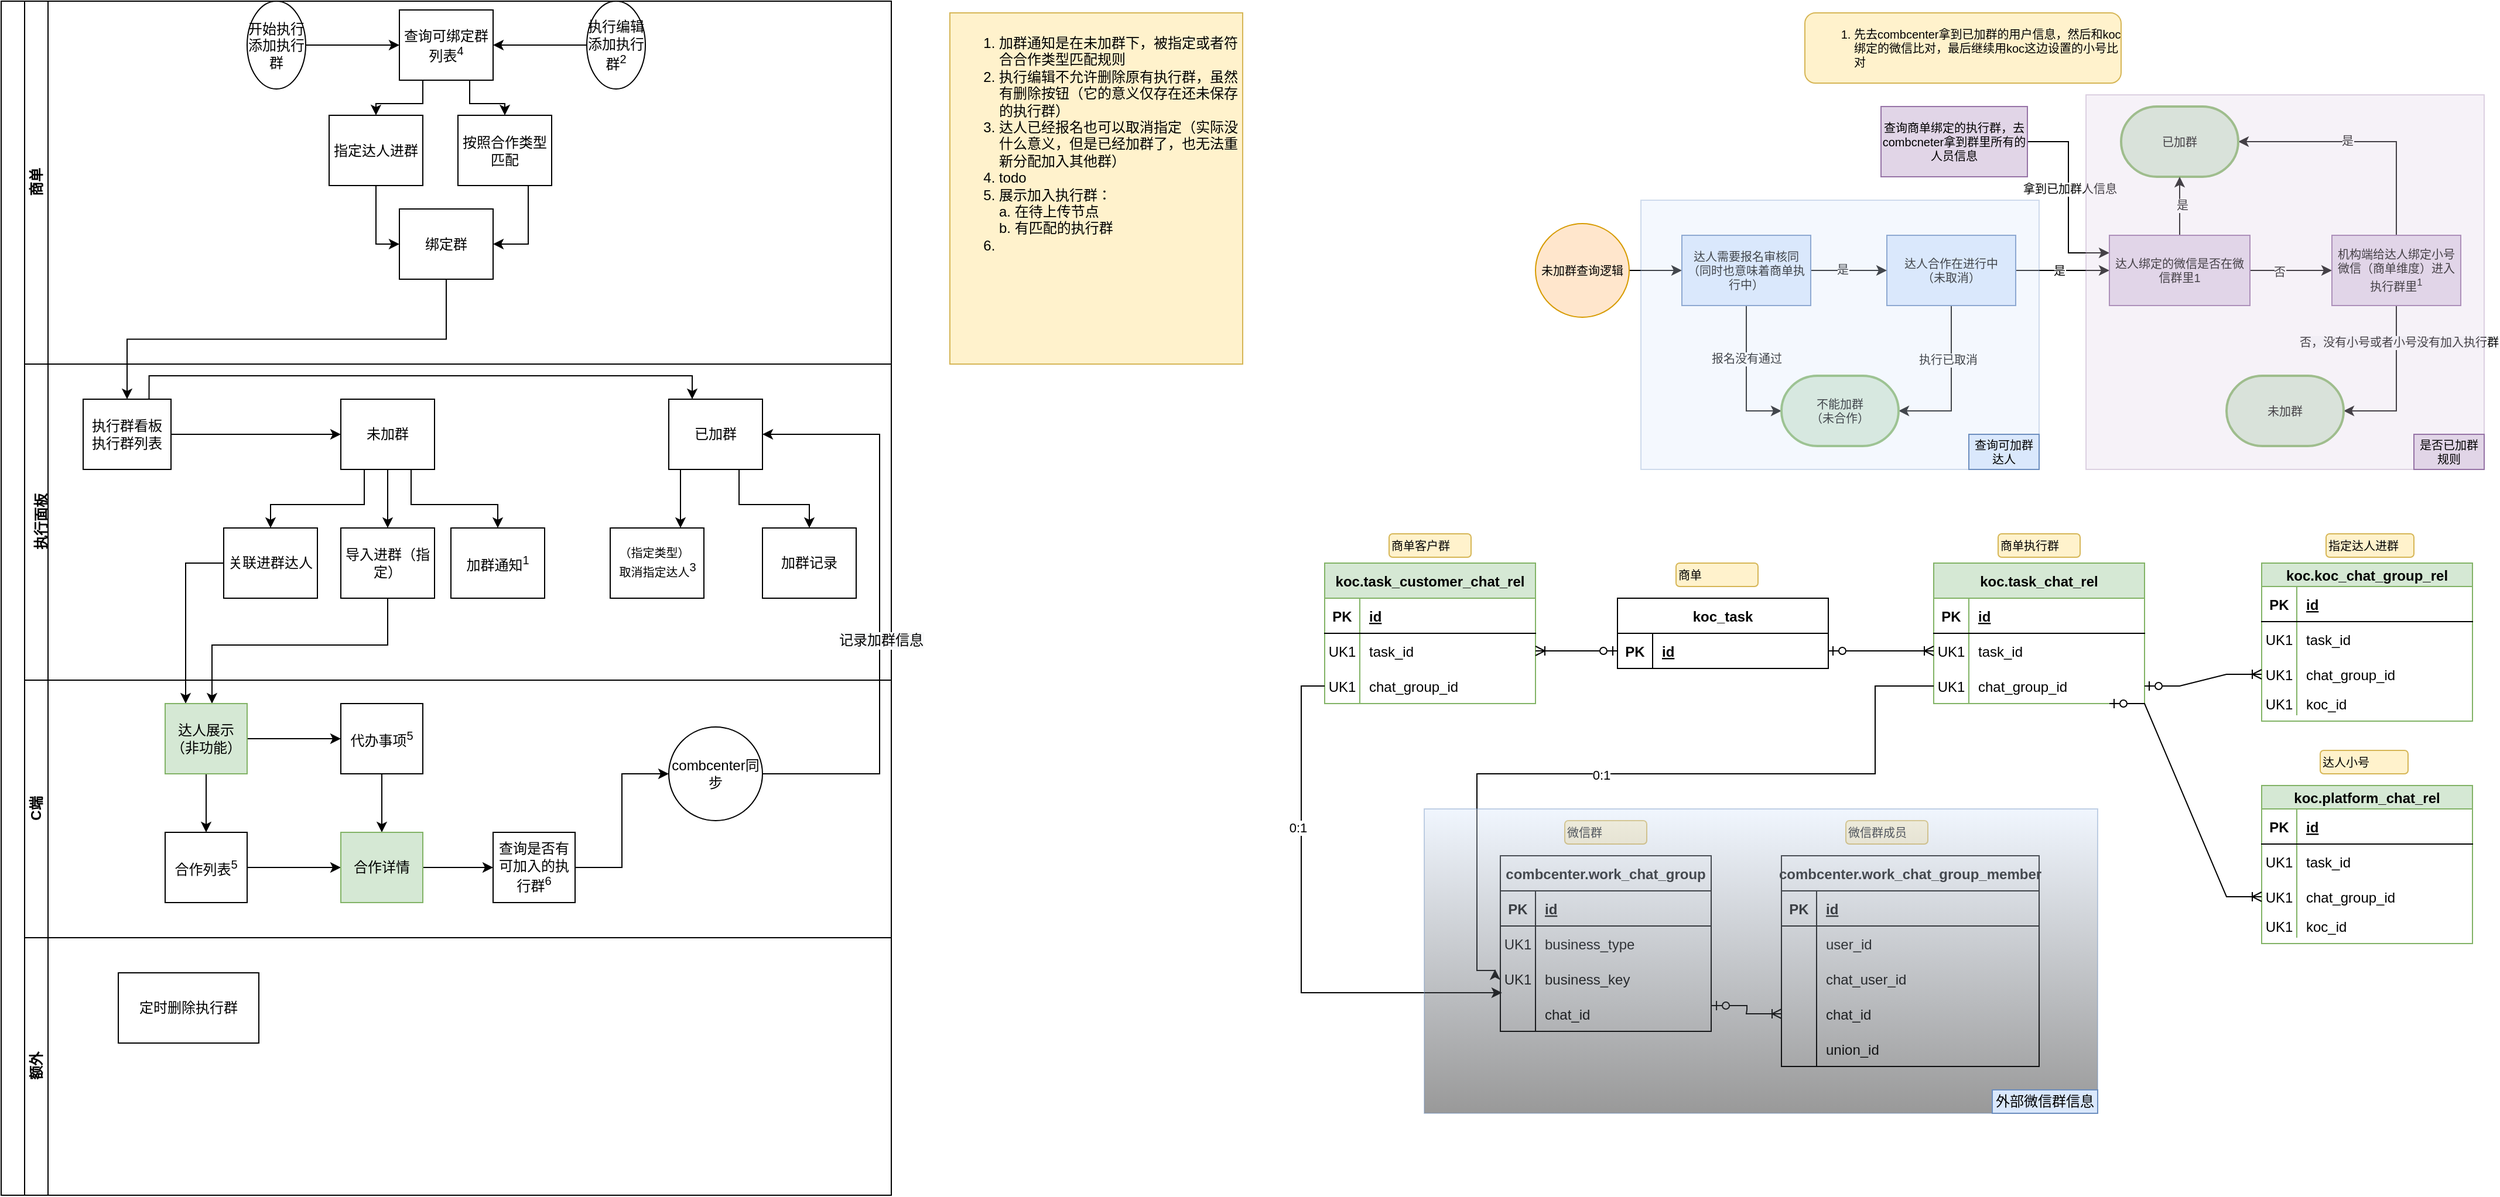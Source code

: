 <mxfile version="20.7.4" type="github">
  <diagram id="prtHgNgQTEPvFCAcTncT" name="Page-1">
    <mxGraphModel dx="906" dy="570" grid="1" gridSize="10" guides="1" tooltips="1" connect="1" arrows="1" fold="1" page="1" pageScale="1" pageWidth="827" pageHeight="1169" math="0" shadow="0">
      <root>
        <mxCell id="0" />
        <mxCell id="1" parent="0" />
        <mxCell id="dNxyNK7c78bLwvsdeMH5-19" value="" style="swimlane;html=1;childLayout=stackLayout;resizeParent=1;resizeParentMax=0;horizontal=0;startSize=20;horizontalStack=0;" parent="1" vertex="1">
          <mxGeometry x="130" y="130" width="760" height="1020" as="geometry" />
        </mxCell>
        <mxCell id="dNxyNK7c78bLwvsdeMH5-20" value="商单" style="swimlane;html=1;startSize=20;horizontal=0;" parent="dNxyNK7c78bLwvsdeMH5-19" vertex="1">
          <mxGeometry x="20" width="740" height="310" as="geometry" />
        </mxCell>
        <mxCell id="dNxyNK7c78bLwvsdeMH5-25" value="" style="edgeStyle=orthogonalEdgeStyle;rounded=0;orthogonalLoop=1;jettySize=auto;html=1;" parent="dNxyNK7c78bLwvsdeMH5-20" source="dNxyNK7c78bLwvsdeMH5-23" target="dNxyNK7c78bLwvsdeMH5-24" edge="1">
          <mxGeometry relative="1" as="geometry" />
        </mxCell>
        <mxCell id="dNxyNK7c78bLwvsdeMH5-23" value="开始执行添加执行群" style="ellipse;whiteSpace=wrap;html=1;" parent="dNxyNK7c78bLwvsdeMH5-20" vertex="1">
          <mxGeometry x="190" width="50" height="75" as="geometry" />
        </mxCell>
        <mxCell id="0b40yJRrr1ERWm2AsXEs-85" value="" style="edgeStyle=orthogonalEdgeStyle;rounded=0;orthogonalLoop=1;jettySize=auto;html=1;fontSize=10;exitX=0.75;exitY=1;exitDx=0;exitDy=0;" parent="dNxyNK7c78bLwvsdeMH5-20" source="dNxyNK7c78bLwvsdeMH5-24" target="0b40yJRrr1ERWm2AsXEs-84" edge="1">
          <mxGeometry relative="1" as="geometry" />
        </mxCell>
        <mxCell id="0b40yJRrr1ERWm2AsXEs-86" style="edgeStyle=orthogonalEdgeStyle;rounded=0;orthogonalLoop=1;jettySize=auto;html=1;exitX=0.25;exitY=1;exitDx=0;exitDy=0;fontSize=10;" parent="dNxyNK7c78bLwvsdeMH5-20" source="dNxyNK7c78bLwvsdeMH5-24" target="0b40yJRrr1ERWm2AsXEs-13" edge="1">
          <mxGeometry relative="1" as="geometry" />
        </mxCell>
        <mxCell id="dNxyNK7c78bLwvsdeMH5-24" value="查询可绑定群列表&lt;sup&gt;4&lt;/sup&gt;" style="rounded=0;whiteSpace=wrap;html=1;fontFamily=Helvetica;fontSize=12;fontColor=#000000;align=center;" parent="dNxyNK7c78bLwvsdeMH5-20" vertex="1">
          <mxGeometry x="320" y="7.5" width="80" height="60" as="geometry" />
        </mxCell>
        <mxCell id="0b40yJRrr1ERWm2AsXEs-88" style="edgeStyle=orthogonalEdgeStyle;rounded=0;orthogonalLoop=1;jettySize=auto;html=1;exitX=0.5;exitY=1;exitDx=0;exitDy=0;entryX=0;entryY=0.5;entryDx=0;entryDy=0;fontSize=10;" parent="dNxyNK7c78bLwvsdeMH5-20" source="0b40yJRrr1ERWm2AsXEs-13" target="0b40yJRrr1ERWm2AsXEs-87" edge="1">
          <mxGeometry relative="1" as="geometry" />
        </mxCell>
        <mxCell id="0b40yJRrr1ERWm2AsXEs-13" value="指定达人进群" style="rounded=0;whiteSpace=wrap;html=1;fontFamily=Helvetica;fontSize=12;fontColor=#000000;align=center;" parent="dNxyNK7c78bLwvsdeMH5-20" vertex="1">
          <mxGeometry x="260" y="97.5" width="80" height="60" as="geometry" />
        </mxCell>
        <mxCell id="0b40yJRrr1ERWm2AsXEs-77" style="edgeStyle=orthogonalEdgeStyle;rounded=0;orthogonalLoop=1;jettySize=auto;html=1;exitX=0;exitY=0.5;exitDx=0;exitDy=0;" parent="dNxyNK7c78bLwvsdeMH5-20" source="0b40yJRrr1ERWm2AsXEs-76" target="dNxyNK7c78bLwvsdeMH5-24" edge="1">
          <mxGeometry relative="1" as="geometry" />
        </mxCell>
        <mxCell id="0b40yJRrr1ERWm2AsXEs-76" value="执行编辑添加执行群&lt;sup&gt;2&lt;/sup&gt;" style="ellipse;whiteSpace=wrap;html=1;" parent="dNxyNK7c78bLwvsdeMH5-20" vertex="1">
          <mxGeometry x="480" width="50" height="75" as="geometry" />
        </mxCell>
        <mxCell id="0b40yJRrr1ERWm2AsXEs-91" style="edgeStyle=orthogonalEdgeStyle;rounded=0;orthogonalLoop=1;jettySize=auto;html=1;exitX=0.75;exitY=1;exitDx=0;exitDy=0;entryX=1;entryY=0.5;entryDx=0;entryDy=0;fontSize=10;" parent="dNxyNK7c78bLwvsdeMH5-20" source="0b40yJRrr1ERWm2AsXEs-84" target="0b40yJRrr1ERWm2AsXEs-87" edge="1">
          <mxGeometry relative="1" as="geometry" />
        </mxCell>
        <mxCell id="0b40yJRrr1ERWm2AsXEs-84" value="按照合作类型匹配" style="rounded=0;whiteSpace=wrap;html=1;fontFamily=Helvetica;fontSize=12;fontColor=#000000;align=center;" parent="dNxyNK7c78bLwvsdeMH5-20" vertex="1">
          <mxGeometry x="370" y="97.5" width="80" height="60" as="geometry" />
        </mxCell>
        <mxCell id="0b40yJRrr1ERWm2AsXEs-87" value="绑定群" style="rounded=0;whiteSpace=wrap;html=1;fontFamily=Helvetica;fontSize=12;fontColor=#000000;align=center;" parent="dNxyNK7c78bLwvsdeMH5-20" vertex="1">
          <mxGeometry x="320" y="177.5" width="80" height="60" as="geometry" />
        </mxCell>
        <mxCell id="dNxyNK7c78bLwvsdeMH5-21" value="执行面板" style="swimlane;html=1;startSize=20;horizontal=0;verticalAlign=top;" parent="dNxyNK7c78bLwvsdeMH5-19" vertex="1">
          <mxGeometry x="20" y="310" width="740" height="270" as="geometry" />
        </mxCell>
        <mxCell id="0b40yJRrr1ERWm2AsXEs-32" style="edgeStyle=orthogonalEdgeStyle;rounded=0;orthogonalLoop=1;jettySize=auto;html=1;exitX=0.75;exitY=0;exitDx=0;exitDy=0;entryX=0.25;entryY=0;entryDx=0;entryDy=0;" parent="dNxyNK7c78bLwvsdeMH5-21" source="dNxyNK7c78bLwvsdeMH5-26" target="0b40yJRrr1ERWm2AsXEs-16" edge="1">
          <mxGeometry relative="1" as="geometry" />
        </mxCell>
        <mxCell id="0b40yJRrr1ERWm2AsXEs-33" style="edgeStyle=orthogonalEdgeStyle;rounded=0;orthogonalLoop=1;jettySize=auto;html=1;exitX=1;exitY=0.5;exitDx=0;exitDy=0;" parent="dNxyNK7c78bLwvsdeMH5-21" source="dNxyNK7c78bLwvsdeMH5-26" target="0b40yJRrr1ERWm2AsXEs-18" edge="1">
          <mxGeometry relative="1" as="geometry" />
        </mxCell>
        <mxCell id="dNxyNK7c78bLwvsdeMH5-26" value="执行群看板&lt;br&gt;执行群列表" style="rounded=0;whiteSpace=wrap;html=1;fontFamily=Helvetica;fontSize=12;fontColor=#000000;align=center;" parent="dNxyNK7c78bLwvsdeMH5-21" vertex="1">
          <mxGeometry x="50" y="30" width="75" height="60" as="geometry" />
        </mxCell>
        <mxCell id="0b40yJRrr1ERWm2AsXEs-21" value="" style="edgeStyle=orthogonalEdgeStyle;rounded=0;orthogonalLoop=1;jettySize=auto;html=1;" parent="dNxyNK7c78bLwvsdeMH5-21" source="0b40yJRrr1ERWm2AsXEs-16" target="0b40yJRrr1ERWm2AsXEs-20" edge="1">
          <mxGeometry relative="1" as="geometry">
            <Array as="points">
              <mxPoint x="610" y="120" />
              <mxPoint x="670" y="120" />
            </Array>
          </mxGeometry>
        </mxCell>
        <mxCell id="0b40yJRrr1ERWm2AsXEs-23" style="edgeStyle=orthogonalEdgeStyle;rounded=0;orthogonalLoop=1;jettySize=auto;html=1;exitX=1;exitY=0.75;exitDx=0;exitDy=0;" parent="dNxyNK7c78bLwvsdeMH5-21" source="0b40yJRrr1ERWm2AsXEs-16" target="0b40yJRrr1ERWm2AsXEs-22" edge="1">
          <mxGeometry relative="1" as="geometry">
            <Array as="points">
              <mxPoint x="560" y="75" />
            </Array>
          </mxGeometry>
        </mxCell>
        <mxCell id="0b40yJRrr1ERWm2AsXEs-16" value="已加群" style="rounded=0;whiteSpace=wrap;html=1;fontFamily=Helvetica;fontSize=12;fontColor=#000000;align=center;" parent="dNxyNK7c78bLwvsdeMH5-21" vertex="1">
          <mxGeometry x="550" y="30" width="80" height="60" as="geometry" />
        </mxCell>
        <mxCell id="0b40yJRrr1ERWm2AsXEs-27" style="edgeStyle=orthogonalEdgeStyle;rounded=0;orthogonalLoop=1;jettySize=auto;html=1;exitX=0.5;exitY=1;exitDx=0;exitDy=0;" parent="dNxyNK7c78bLwvsdeMH5-21" source="0b40yJRrr1ERWm2AsXEs-18" target="0b40yJRrr1ERWm2AsXEs-26" edge="1">
          <mxGeometry relative="1" as="geometry">
            <Array as="points">
              <mxPoint x="290" y="90" />
              <mxPoint x="290" y="120" />
              <mxPoint x="210" y="120" />
            </Array>
          </mxGeometry>
        </mxCell>
        <mxCell id="0b40yJRrr1ERWm2AsXEs-29" style="edgeStyle=orthogonalEdgeStyle;rounded=0;orthogonalLoop=1;jettySize=auto;html=1;exitX=0.5;exitY=1;exitDx=0;exitDy=0;" parent="dNxyNK7c78bLwvsdeMH5-21" source="0b40yJRrr1ERWm2AsXEs-18" target="0b40yJRrr1ERWm2AsXEs-28" edge="1">
          <mxGeometry relative="1" as="geometry" />
        </mxCell>
        <mxCell id="0b40yJRrr1ERWm2AsXEs-31" style="edgeStyle=orthogonalEdgeStyle;rounded=0;orthogonalLoop=1;jettySize=auto;html=1;exitX=1;exitY=0.5;exitDx=0;exitDy=0;" parent="dNxyNK7c78bLwvsdeMH5-21" source="0b40yJRrr1ERWm2AsXEs-18" target="0b40yJRrr1ERWm2AsXEs-30" edge="1">
          <mxGeometry relative="1" as="geometry">
            <Array as="points">
              <mxPoint x="330" y="60" />
              <mxPoint x="330" y="120" />
              <mxPoint x="404" y="120" />
            </Array>
          </mxGeometry>
        </mxCell>
        <mxCell id="0b40yJRrr1ERWm2AsXEs-18" value="未加群" style="rounded=0;whiteSpace=wrap;html=1;fontFamily=Helvetica;fontSize=12;fontColor=#000000;align=center;" parent="dNxyNK7c78bLwvsdeMH5-21" vertex="1">
          <mxGeometry x="270" y="30" width="80" height="60" as="geometry" />
        </mxCell>
        <mxCell id="0b40yJRrr1ERWm2AsXEs-20" value="加群记录" style="rounded=0;whiteSpace=wrap;html=1;fontFamily=Helvetica;fontSize=12;fontColor=#000000;align=center;" parent="dNxyNK7c78bLwvsdeMH5-21" vertex="1">
          <mxGeometry x="630" y="140" width="80" height="60" as="geometry" />
        </mxCell>
        <mxCell id="0b40yJRrr1ERWm2AsXEs-22" value="&lt;div style=&quot;text-align: left; font-size: 10px;&quot;&gt;&lt;span style=&quot;background-color: initial; font-size: 10px;&quot;&gt;（指定类型）&lt;/span&gt;&lt;/div&gt;&lt;div style=&quot;text-align: left; font-size: 10px;&quot;&gt;&lt;span style=&quot;background-color: initial; font-size: 10px;&quot;&gt;取消指定达人&lt;/span&gt;&lt;sup style=&quot;background-color: initial; font-size: 10px;&quot;&gt;3&lt;/sup&gt;&lt;/div&gt;" style="rounded=0;html=1;fontFamily=Helvetica;fontSize=4;fontColor=#000000;align=center;" parent="dNxyNK7c78bLwvsdeMH5-21" vertex="1">
          <mxGeometry x="500" y="140" width="80" height="60" as="geometry" />
        </mxCell>
        <mxCell id="0b40yJRrr1ERWm2AsXEs-26" value="关联进群达人" style="rounded=0;whiteSpace=wrap;html=1;fontFamily=Helvetica;fontSize=12;fontColor=#000000;align=center;" parent="dNxyNK7c78bLwvsdeMH5-21" vertex="1">
          <mxGeometry x="170" y="140" width="80" height="60" as="geometry" />
        </mxCell>
        <mxCell id="0b40yJRrr1ERWm2AsXEs-28" value="导入进群（指定）" style="rounded=0;whiteSpace=wrap;html=1;fontFamily=Helvetica;fontSize=12;fontColor=#000000;align=center;" parent="dNxyNK7c78bLwvsdeMH5-21" vertex="1">
          <mxGeometry x="270" y="140" width="80" height="60" as="geometry" />
        </mxCell>
        <mxCell id="0b40yJRrr1ERWm2AsXEs-30" value="加群通知&lt;sup&gt;1&lt;/sup&gt;" style="rounded=0;whiteSpace=wrap;html=1;fontFamily=Helvetica;fontSize=12;fontColor=#000000;align=center;" parent="dNxyNK7c78bLwvsdeMH5-21" vertex="1">
          <mxGeometry x="364" y="140" width="80" height="60" as="geometry" />
        </mxCell>
        <mxCell id="0b40yJRrr1ERWm2AsXEs-35" style="edgeStyle=orthogonalEdgeStyle;rounded=0;orthogonalLoop=1;jettySize=auto;html=1;" parent="dNxyNK7c78bLwvsdeMH5-19" target="dNxyNK7c78bLwvsdeMH5-34" edge="1">
          <mxGeometry relative="1" as="geometry">
            <mxPoint x="330" y="510" as="sourcePoint" />
            <Array as="points">
              <mxPoint x="330" y="510" />
              <mxPoint x="330" y="550" />
              <mxPoint x="180" y="550" />
            </Array>
          </mxGeometry>
        </mxCell>
        <mxCell id="0b40yJRrr1ERWm2AsXEs-39" style="edgeStyle=orthogonalEdgeStyle;rounded=0;orthogonalLoop=1;jettySize=auto;html=1;exitX=0;exitY=0.5;exitDx=0;exitDy=0;entryX=0.25;entryY=0;entryDx=0;entryDy=0;" parent="dNxyNK7c78bLwvsdeMH5-19" source="0b40yJRrr1ERWm2AsXEs-26" target="dNxyNK7c78bLwvsdeMH5-34" edge="1">
          <mxGeometry relative="1" as="geometry" />
        </mxCell>
        <mxCell id="dNxyNK7c78bLwvsdeMH5-22" value="C端" style="swimlane;html=1;startSize=20;horizontal=0;sketch=0;" parent="dNxyNK7c78bLwvsdeMH5-19" vertex="1">
          <mxGeometry x="20" y="580" width="740" height="220" as="geometry" />
        </mxCell>
        <mxCell id="0b40yJRrr1ERWm2AsXEs-41" value="" style="edgeStyle=orthogonalEdgeStyle;rounded=0;orthogonalLoop=1;jettySize=auto;html=1;" parent="dNxyNK7c78bLwvsdeMH5-22" source="dNxyNK7c78bLwvsdeMH5-34" target="0b40yJRrr1ERWm2AsXEs-40" edge="1">
          <mxGeometry relative="1" as="geometry" />
        </mxCell>
        <mxCell id="0b40yJRrr1ERWm2AsXEs-44" value="" style="edgeStyle=orthogonalEdgeStyle;rounded=0;orthogonalLoop=1;jettySize=auto;html=1;" parent="dNxyNK7c78bLwvsdeMH5-22" source="dNxyNK7c78bLwvsdeMH5-34" target="0b40yJRrr1ERWm2AsXEs-43" edge="1">
          <mxGeometry relative="1" as="geometry" />
        </mxCell>
        <mxCell id="dNxyNK7c78bLwvsdeMH5-34" value="达人展示（非功能）" style="rounded=0;whiteSpace=wrap;html=1;fontFamily=Helvetica;fontSize=12;align=center;fillColor=#d5e8d4;strokeColor=#82b366;" parent="dNxyNK7c78bLwvsdeMH5-22" vertex="1">
          <mxGeometry x="120" y="20" width="70" height="60" as="geometry" />
        </mxCell>
        <mxCell id="0b40yJRrr1ERWm2AsXEs-53" style="edgeStyle=orthogonalEdgeStyle;rounded=0;orthogonalLoop=1;jettySize=auto;html=1;exitX=0.5;exitY=1;exitDx=0;exitDy=0;" parent="dNxyNK7c78bLwvsdeMH5-22" source="0b40yJRrr1ERWm2AsXEs-40" target="0b40yJRrr1ERWm2AsXEs-45" edge="1">
          <mxGeometry relative="1" as="geometry" />
        </mxCell>
        <mxCell id="0b40yJRrr1ERWm2AsXEs-40" value="代办事项&lt;sup&gt;5&lt;/sup&gt;" style="rounded=0;whiteSpace=wrap;html=1;fontFamily=Helvetica;fontSize=12;fontColor=#000000;align=center;" parent="dNxyNK7c78bLwvsdeMH5-22" vertex="1">
          <mxGeometry x="270" y="20" width="70" height="60" as="geometry" />
        </mxCell>
        <mxCell id="0b40yJRrr1ERWm2AsXEs-46" value="" style="edgeStyle=orthogonalEdgeStyle;rounded=0;orthogonalLoop=1;jettySize=auto;html=1;" parent="dNxyNK7c78bLwvsdeMH5-22" source="0b40yJRrr1ERWm2AsXEs-43" target="0b40yJRrr1ERWm2AsXEs-45" edge="1">
          <mxGeometry relative="1" as="geometry" />
        </mxCell>
        <mxCell id="0b40yJRrr1ERWm2AsXEs-43" value="合作列表&lt;sup&gt;5&lt;/sup&gt;" style="rounded=0;whiteSpace=wrap;html=1;fontFamily=Helvetica;fontSize=12;fontColor=#000000;align=center;" parent="dNxyNK7c78bLwvsdeMH5-22" vertex="1">
          <mxGeometry x="120" y="130" width="70" height="60" as="geometry" />
        </mxCell>
        <mxCell id="0b40yJRrr1ERWm2AsXEs-49" value="" style="edgeStyle=orthogonalEdgeStyle;rounded=0;orthogonalLoop=1;jettySize=auto;html=1;" parent="dNxyNK7c78bLwvsdeMH5-22" source="0b40yJRrr1ERWm2AsXEs-45" target="0b40yJRrr1ERWm2AsXEs-48" edge="1">
          <mxGeometry relative="1" as="geometry" />
        </mxCell>
        <mxCell id="0b40yJRrr1ERWm2AsXEs-45" value="合作详情" style="rounded=0;whiteSpace=wrap;html=1;fontFamily=Helvetica;fontSize=12;align=center;fillColor=#d5e8d4;strokeColor=#82b366;" parent="dNxyNK7c78bLwvsdeMH5-22" vertex="1">
          <mxGeometry x="270" y="130" width="70" height="60" as="geometry" />
        </mxCell>
        <mxCell id="0b40yJRrr1ERWm2AsXEs-55" style="edgeStyle=orthogonalEdgeStyle;rounded=0;orthogonalLoop=1;jettySize=auto;html=1;exitX=1;exitY=0.5;exitDx=0;exitDy=0;entryX=0;entryY=0.5;entryDx=0;entryDy=0;" parent="dNxyNK7c78bLwvsdeMH5-22" source="0b40yJRrr1ERWm2AsXEs-48" target="0b40yJRrr1ERWm2AsXEs-54" edge="1">
          <mxGeometry relative="1" as="geometry" />
        </mxCell>
        <mxCell id="0b40yJRrr1ERWm2AsXEs-48" value="查询是否有可加入的执行群&lt;sup&gt;6&lt;/sup&gt;" style="rounded=0;whiteSpace=wrap;html=1;fontFamily=Helvetica;fontSize=12;fontColor=#000000;align=center;" parent="dNxyNK7c78bLwvsdeMH5-22" vertex="1">
          <mxGeometry x="400" y="130" width="70" height="60" as="geometry" />
        </mxCell>
        <mxCell id="0b40yJRrr1ERWm2AsXEs-54" value="&lt;span style=&quot;font-variant-ligatures: no-common-ligatures;&quot;&gt;combcenter同步&lt;/span&gt;" style="ellipse;whiteSpace=wrap;html=1;aspect=fixed;" parent="dNxyNK7c78bLwvsdeMH5-22" vertex="1">
          <mxGeometry x="550" y="40" width="80" height="80" as="geometry" />
        </mxCell>
        <mxCell id="0b40yJRrr1ERWm2AsXEs-56" value="额外" style="swimlane;html=1;startSize=20;horizontal=0;" parent="dNxyNK7c78bLwvsdeMH5-19" vertex="1">
          <mxGeometry x="20" y="800" width="740" height="220" as="geometry" />
        </mxCell>
        <mxCell id="0b40yJRrr1ERWm2AsXEs-69" value="&lt;div data-docx-has-block-data=&quot;false&quot; data-page-id=&quot;WbUadzRshoSBZSxBiqmcnJxUndi&quot;&gt;&lt;div class=&quot;old-record-id-R4Kgd4cu0owIKUxET5acNJMHn0e&quot; style=&quot;&quot;&gt;定时删除执行群&lt;/div&gt;&lt;/div&gt;&lt;span class=&quot;lark-record-clipboard&quot; data-lark-record-format=&quot;docx/text&quot; data-lark-record-data=&quot;{&amp;quot;rootId&amp;quot;:&amp;quot;WbUadzRshoSBZSxBiqmcnJxUndi&amp;quot;,&amp;quot;text&amp;quot;:{&amp;quot;initialAttributedTexts&amp;quot;:{&amp;quot;text&amp;quot;:{&amp;quot;0&amp;quot;:&amp;quot;定时删除执行群&amp;quot;},&amp;quot;attribs&amp;quot;:{&amp;quot;0&amp;quot;:&amp;quot;*0+7&amp;quot;}},&amp;quot;apool&amp;quot;:{&amp;quot;numToAttrib&amp;quot;:{&amp;quot;0&amp;quot;:[&amp;quot;author&amp;quot;,&amp;quot;6959087266157314050&amp;quot;]},&amp;quot;nextNum&amp;quot;:1}},&amp;quot;type&amp;quot;:&amp;quot;text&amp;quot;,&amp;quot;referenceRecordMap&amp;quot;:{},&amp;quot;extra&amp;quot;:{&amp;quot;mention_page_title&amp;quot;:{},&amp;quot;external_mention_url&amp;quot;:{}},&amp;quot;isKeepQuoteContainer&amp;quot;:false,&amp;quot;isFromCode&amp;quot;:true,&amp;quot;selection&amp;quot;:[{&amp;quot;id&amp;quot;:16,&amp;quot;type&amp;quot;:&amp;quot;text&amp;quot;,&amp;quot;selection&amp;quot;:{&amp;quot;start&amp;quot;:3,&amp;quot;end&amp;quot;:10},&amp;quot;recordId&amp;quot;:&amp;quot;R4Kgd4cu0owIKUxET5acNJMHn0e&amp;quot;}],&amp;quot;isCut&amp;quot;:false}&quot;&gt;&lt;/span&gt;" style="rounded=0;whiteSpace=wrap;html=1;" parent="0b40yJRrr1ERWm2AsXEs-56" vertex="1">
          <mxGeometry x="80" y="30" width="120" height="60" as="geometry" />
        </mxCell>
        <mxCell id="0b40yJRrr1ERWm2AsXEs-72" style="edgeStyle=orthogonalEdgeStyle;rounded=0;orthogonalLoop=1;jettySize=auto;html=1;exitX=1;exitY=0.5;exitDx=0;exitDy=0;entryX=1;entryY=0.5;entryDx=0;entryDy=0;" parent="dNxyNK7c78bLwvsdeMH5-19" source="0b40yJRrr1ERWm2AsXEs-54" target="0b40yJRrr1ERWm2AsXEs-16" edge="1">
          <mxGeometry relative="1" as="geometry">
            <Array as="points">
              <mxPoint x="750" y="660" />
              <mxPoint x="750" y="370" />
            </Array>
          </mxGeometry>
        </mxCell>
        <mxCell id="0b40yJRrr1ERWm2AsXEs-92" value="&lt;span style=&quot;font-size: 12px; font-variant-ligatures: no-common-ligatures; background-color: rgb(248, 249, 250);&quot;&gt;记录加群信息&lt;/span&gt;" style="edgeLabel;html=1;align=center;verticalAlign=middle;resizable=0;points=[];fontSize=10;" parent="0b40yJRrr1ERWm2AsXEs-72" vertex="1" connectable="0">
          <mxGeometry x="-0.12" relative="1" as="geometry">
            <mxPoint x="1" y="1" as="offset" />
          </mxGeometry>
        </mxCell>
        <mxCell id="0b40yJRrr1ERWm2AsXEs-90" style="edgeStyle=orthogonalEdgeStyle;rounded=0;orthogonalLoop=1;jettySize=auto;html=1;exitX=0.5;exitY=1;exitDx=0;exitDy=0;entryX=0.5;entryY=0;entryDx=0;entryDy=0;fontSize=10;" parent="dNxyNK7c78bLwvsdeMH5-19" source="0b40yJRrr1ERWm2AsXEs-87" target="dNxyNK7c78bLwvsdeMH5-26" edge="1">
          <mxGeometry relative="1" as="geometry" />
        </mxCell>
        <mxCell id="0b40yJRrr1ERWm2AsXEs-83" value="&lt;ol&gt;&lt;li&gt;加群通知是在未加群下，被指定或者符合合作类型匹配规则&lt;/li&gt;&lt;li&gt;执行编辑不允许删除原有执行群，虽然有删除按钮（它的意义仅存在还未保存的执行群）&lt;/li&gt;&lt;li&gt;达人已经报名也可以取消指定（实际没什么意义，但是已经加群了，也无法重新分配加入其他群）&lt;/li&gt;&lt;li&gt;todo&lt;/li&gt;&lt;li&gt;展示加入执行群：&lt;br&gt;a. 在待上传节点&lt;br&gt;b. 有匹配的执行群&lt;/li&gt;&lt;li&gt;&lt;br&gt;&lt;/li&gt;&lt;/ol&gt;" style="rounded=0;whiteSpace=wrap;html=1;fillColor=#fff2cc;strokeColor=#d6b656;align=left;verticalAlign=top;" parent="1" vertex="1">
          <mxGeometry x="940" y="140" width="250" height="300" as="geometry" />
        </mxCell>
        <mxCell id="0b40yJRrr1ERWm2AsXEs-150" style="edgeStyle=orthogonalEdgeStyle;rounded=0;orthogonalLoop=1;jettySize=auto;html=1;exitX=1;exitY=0.5;exitDx=0;exitDy=0;entryX=0;entryY=0.5;entryDx=0;entryDy=0;fontSize=10;" parent="1" source="0b40yJRrr1ERWm2AsXEs-94" target="0b40yJRrr1ERWm2AsXEs-108" edge="1">
          <mxGeometry relative="1" as="geometry" />
        </mxCell>
        <mxCell id="0b40yJRrr1ERWm2AsXEs-94" value="未加群查询逻辑" style="ellipse;whiteSpace=wrap;html=1;aspect=fixed;sketch=0;fontSize=10;fillColor=#ffe6cc;strokeColor=#d79b00;" parent="1" vertex="1">
          <mxGeometry x="1440" y="320" width="80" height="80" as="geometry" />
        </mxCell>
        <mxCell id="0b40yJRrr1ERWm2AsXEs-152" style="edgeStyle=orthogonalEdgeStyle;rounded=0;orthogonalLoop=1;jettySize=auto;html=1;exitX=1;exitY=0.5;exitDx=0;exitDy=0;entryX=0;entryY=0.25;entryDx=0;entryDy=0;fontSize=10;" parent="1" source="0b40yJRrr1ERWm2AsXEs-95" target="0b40yJRrr1ERWm2AsXEs-129" edge="1">
          <mxGeometry relative="1" as="geometry" />
        </mxCell>
        <mxCell id="0b40yJRrr1ERWm2AsXEs-153" value="拿到已加群人信息" style="edgeLabel;html=1;align=center;verticalAlign=middle;resizable=0;points=[];fontSize=10;" parent="0b40yJRrr1ERWm2AsXEs-152" vertex="1" connectable="0">
          <mxGeometry x="-0.094" y="1" relative="1" as="geometry">
            <mxPoint as="offset" />
          </mxGeometry>
        </mxCell>
        <mxCell id="0b40yJRrr1ERWm2AsXEs-95" value="查询商单绑定的执行群，去combcneter拿到群里所有的人员信息" style="whiteSpace=wrap;html=1;fontSize=10;sketch=0;fillColor=#e1d5e7;strokeColor=#9673a6;" parent="1" vertex="1">
          <mxGeometry x="1735" y="220" width="125" height="60" as="geometry" />
        </mxCell>
        <mxCell id="0b40yJRrr1ERWm2AsXEs-114" value="" style="edgeStyle=orthogonalEdgeStyle;rounded=0;orthogonalLoop=1;jettySize=auto;html=1;fontSize=10;" parent="1" source="0b40yJRrr1ERWm2AsXEs-105" edge="1">
          <mxGeometry relative="1" as="geometry">
            <mxPoint x="1930" y="360" as="targetPoint" />
          </mxGeometry>
        </mxCell>
        <mxCell id="0b40yJRrr1ERWm2AsXEs-120" value="是" style="edgeLabel;html=1;align=center;verticalAlign=middle;resizable=0;points=[];fontSize=10;" parent="0b40yJRrr1ERWm2AsXEs-114" vertex="1" connectable="0">
          <mxGeometry x="-0.087" relative="1" as="geometry">
            <mxPoint as="offset" />
          </mxGeometry>
        </mxCell>
        <mxCell id="0b40yJRrr1ERWm2AsXEs-143" style="edgeStyle=orthogonalEdgeStyle;rounded=0;orthogonalLoop=1;jettySize=auto;html=1;exitX=0.5;exitY=1;exitDx=0;exitDy=0;entryX=1;entryY=0.5;entryDx=0;entryDy=0;entryPerimeter=0;fontSize=10;" parent="1" source="0b40yJRrr1ERWm2AsXEs-105" target="0b40yJRrr1ERWm2AsXEs-141" edge="1">
          <mxGeometry relative="1" as="geometry" />
        </mxCell>
        <mxCell id="0b40yJRrr1ERWm2AsXEs-147" value="执行已取消" style="edgeLabel;html=1;align=center;verticalAlign=middle;resizable=0;points=[];fontSize=10;" parent="0b40yJRrr1ERWm2AsXEs-143" vertex="1" connectable="0">
          <mxGeometry x="-0.326" y="-3" relative="1" as="geometry">
            <mxPoint as="offset" />
          </mxGeometry>
        </mxCell>
        <mxCell id="0b40yJRrr1ERWm2AsXEs-105" value="达人合作在进行中&lt;br&gt;（未取消）" style="whiteSpace=wrap;html=1;fontSize=10;sketch=0;fillColor=#dae8fc;strokeColor=#6c8ebf;" parent="1" vertex="1">
          <mxGeometry x="1740" y="330" width="110" height="60" as="geometry" />
        </mxCell>
        <mxCell id="0b40yJRrr1ERWm2AsXEs-110" style="edgeStyle=orthogonalEdgeStyle;rounded=0;orthogonalLoop=1;jettySize=auto;html=1;exitX=1;exitY=0.5;exitDx=0;exitDy=0;fontSize=10;" parent="1" source="0b40yJRrr1ERWm2AsXEs-108" target="0b40yJRrr1ERWm2AsXEs-105" edge="1">
          <mxGeometry relative="1" as="geometry" />
        </mxCell>
        <mxCell id="0b40yJRrr1ERWm2AsXEs-119" value="是" style="edgeLabel;html=1;align=center;verticalAlign=middle;resizable=0;points=[];fontSize=10;" parent="0b40yJRrr1ERWm2AsXEs-110" vertex="1" connectable="0">
          <mxGeometry x="-0.215" y="1" relative="1" as="geometry">
            <mxPoint x="1" as="offset" />
          </mxGeometry>
        </mxCell>
        <mxCell id="0b40yJRrr1ERWm2AsXEs-142" style="edgeStyle=orthogonalEdgeStyle;rounded=0;orthogonalLoop=1;jettySize=auto;html=1;exitX=0.5;exitY=1;exitDx=0;exitDy=0;entryX=0;entryY=0.5;entryDx=0;entryDy=0;entryPerimeter=0;fontSize=10;" parent="1" source="0b40yJRrr1ERWm2AsXEs-108" target="0b40yJRrr1ERWm2AsXEs-141" edge="1">
          <mxGeometry relative="1" as="geometry" />
        </mxCell>
        <mxCell id="0b40yJRrr1ERWm2AsXEs-146" value="报名没有通过" style="edgeLabel;html=1;align=center;verticalAlign=middle;resizable=0;points=[];fontSize=10;" parent="0b40yJRrr1ERWm2AsXEs-142" vertex="1" connectable="0">
          <mxGeometry x="-0.258" relative="1" as="geometry">
            <mxPoint as="offset" />
          </mxGeometry>
        </mxCell>
        <mxCell id="0b40yJRrr1ERWm2AsXEs-108" value="达人需要报名审核同&lt;br&gt;（同时也意味着商单执行中）" style="whiteSpace=wrap;html=1;fontSize=10;sketch=0;fillColor=#dae8fc;strokeColor=#6c8ebf;" parent="1" vertex="1">
          <mxGeometry x="1565" y="330" width="110" height="60" as="geometry" />
        </mxCell>
        <mxCell id="0b40yJRrr1ERWm2AsXEs-116" value="" style="edgeStyle=orthogonalEdgeStyle;rounded=0;orthogonalLoop=1;jettySize=auto;html=1;fontSize=10;exitX=1;exitY=0.5;exitDx=0;exitDy=0;" parent="1" source="0b40yJRrr1ERWm2AsXEs-129" target="0b40yJRrr1ERWm2AsXEs-115" edge="1">
          <mxGeometry relative="1" as="geometry">
            <mxPoint x="2080" y="360" as="sourcePoint" />
          </mxGeometry>
        </mxCell>
        <mxCell id="0b40yJRrr1ERWm2AsXEs-118" value="否" style="edgeLabel;html=1;align=center;verticalAlign=middle;resizable=0;points=[];fontSize=10;" parent="0b40yJRrr1ERWm2AsXEs-116" vertex="1" connectable="0">
          <mxGeometry x="-0.283" y="-1" relative="1" as="geometry">
            <mxPoint as="offset" />
          </mxGeometry>
        </mxCell>
        <mxCell id="0b40yJRrr1ERWm2AsXEs-134" style="edgeStyle=orthogonalEdgeStyle;rounded=0;orthogonalLoop=1;jettySize=auto;html=1;exitX=0.5;exitY=1;exitDx=0;exitDy=0;entryX=1;entryY=0.5;entryDx=0;entryDy=0;entryPerimeter=0;fontSize=10;" parent="1" source="0b40yJRrr1ERWm2AsXEs-115" target="0b40yJRrr1ERWm2AsXEs-127" edge="1">
          <mxGeometry relative="1" as="geometry" />
        </mxCell>
        <mxCell id="0b40yJRrr1ERWm2AsXEs-135" value="&lt;span style=&quot;font-variant-ligatures: no-common-ligatures; background-color: rgb(248, 249, 250);&quot;&gt;否，没有小号或者小号没有加入执行群&lt;/span&gt;" style="edgeLabel;html=1;align=center;verticalAlign=middle;resizable=0;points=[];fontSize=10;" parent="0b40yJRrr1ERWm2AsXEs-134" vertex="1" connectable="0">
          <mxGeometry x="-0.563" y="2" relative="1" as="geometry">
            <mxPoint y="1" as="offset" />
          </mxGeometry>
        </mxCell>
        <mxCell id="0b40yJRrr1ERWm2AsXEs-139" style="edgeStyle=orthogonalEdgeStyle;rounded=0;orthogonalLoop=1;jettySize=auto;html=1;exitX=0.5;exitY=0;exitDx=0;exitDy=0;entryX=1;entryY=0.5;entryDx=0;entryDy=0;entryPerimeter=0;fontSize=10;" parent="1" source="0b40yJRrr1ERWm2AsXEs-115" target="0b40yJRrr1ERWm2AsXEs-126" edge="1">
          <mxGeometry relative="1" as="geometry" />
        </mxCell>
        <mxCell id="0b40yJRrr1ERWm2AsXEs-140" value="是" style="edgeLabel;html=1;align=center;verticalAlign=middle;resizable=0;points=[];fontSize=10;" parent="0b40yJRrr1ERWm2AsXEs-139" vertex="1" connectable="0">
          <mxGeometry x="0.14" y="-1" relative="1" as="geometry">
            <mxPoint as="offset" />
          </mxGeometry>
        </mxCell>
        <mxCell id="0b40yJRrr1ERWm2AsXEs-115" value="机构端给达人绑定小号微信（商单维度）进入执行群里&lt;sup&gt;1&lt;/sup&gt;" style="whiteSpace=wrap;html=1;fontSize=10;sketch=0;fillColor=#e1d5e7;strokeColor=#9673a6;" parent="1" vertex="1">
          <mxGeometry x="2120" y="330" width="110" height="60" as="geometry" />
        </mxCell>
        <mxCell id="0b40yJRrr1ERWm2AsXEs-126" value="已加群" style="strokeWidth=2;html=1;shape=mxgraph.flowchart.terminator;whiteSpace=wrap;sketch=0;fontSize=10;fillColor=#d5e8d4;strokeColor=#82b366;" parent="1" vertex="1">
          <mxGeometry x="1940" y="220" width="100" height="60" as="geometry" />
        </mxCell>
        <mxCell id="0b40yJRrr1ERWm2AsXEs-127" value="未加群" style="strokeWidth=2;html=1;shape=mxgraph.flowchart.terminator;whiteSpace=wrap;sketch=0;fontSize=10;fillColor=#d5e8d4;strokeColor=#82b366;" parent="1" vertex="1">
          <mxGeometry x="2030" y="450" width="100" height="60" as="geometry" />
        </mxCell>
        <mxCell id="0b40yJRrr1ERWm2AsXEs-130" style="edgeStyle=orthogonalEdgeStyle;rounded=0;orthogonalLoop=1;jettySize=auto;html=1;exitX=0.5;exitY=0;exitDx=0;exitDy=0;fontSize=10;" parent="1" source="0b40yJRrr1ERWm2AsXEs-129" target="0b40yJRrr1ERWm2AsXEs-126" edge="1">
          <mxGeometry relative="1" as="geometry" />
        </mxCell>
        <mxCell id="0b40yJRrr1ERWm2AsXEs-132" value="是" style="edgeLabel;html=1;align=center;verticalAlign=middle;resizable=0;points=[];fontSize=10;" parent="0b40yJRrr1ERWm2AsXEs-130" vertex="1" connectable="0">
          <mxGeometry x="0.1" y="-1" relative="1" as="geometry">
            <mxPoint x="1" y="1" as="offset" />
          </mxGeometry>
        </mxCell>
        <mxCell id="0b40yJRrr1ERWm2AsXEs-129" value="&lt;span style=&quot;font-size: 10px;&quot;&gt;达人绑定的微信是否在微信群里1&lt;/span&gt;" style="whiteSpace=wrap;html=1;fontSize=10;sketch=0;fillColor=#e1d5e7;strokeColor=#9673a6;" parent="1" vertex="1">
          <mxGeometry x="1930" y="330" width="120" height="60" as="geometry" />
        </mxCell>
        <mxCell id="0b40yJRrr1ERWm2AsXEs-141" value="不能加群&lt;br&gt;（未合作）" style="strokeWidth=2;html=1;shape=mxgraph.flowchart.terminator;whiteSpace=wrap;sketch=0;fontSize=10;fillColor=#d5e8d4;strokeColor=#82b366;" parent="1" vertex="1">
          <mxGeometry x="1650" y="450" width="100" height="60" as="geometry" />
        </mxCell>
        <mxCell id="0b40yJRrr1ERWm2AsXEs-145" value="&lt;ol&gt;&lt;li style=&quot;box-sizing: content-box; margin: 0px; padding: 0px; -webkit-font-smoothing: antialiased; -webkit-tap-highlight-color: rgba(0, 0, 0, 0);&quot;&gt;先去combcenter拿到已加群的用户信息，然后和koc绑定的微信比对，最后继续用koc这边设置的小号比对&lt;/li&gt;&lt;/ol&gt;" style="rounded=1;whiteSpace=wrap;html=1;sketch=0;fontSize=10;align=left;fillColor=#fff2cc;strokeColor=#d6b656;" parent="1" vertex="1">
          <mxGeometry x="1670" y="140" width="270" height="60" as="geometry" />
        </mxCell>
        <mxCell id="0b40yJRrr1ERWm2AsXEs-154" value="" style="rounded=0;whiteSpace=wrap;html=1;sketch=0;fontSize=10;fillColor=#dae8fc;strokeColor=#6c8ebf;opacity=30;" parent="1" vertex="1">
          <mxGeometry x="1530" y="300" width="340" height="230" as="geometry" />
        </mxCell>
        <mxCell id="0b40yJRrr1ERWm2AsXEs-155" value="查询可加群达人" style="text;html=1;strokeColor=#6c8ebf;fillColor=#dae8fc;align=center;verticalAlign=middle;whiteSpace=wrap;rounded=0;sketch=0;fontSize=10;" parent="1" vertex="1">
          <mxGeometry x="1810" y="500" width="60" height="30" as="geometry" />
        </mxCell>
        <mxCell id="0b40yJRrr1ERWm2AsXEs-156" value="" style="rounded=0;whiteSpace=wrap;html=1;sketch=0;fontSize=10;fillColor=#e1d5e7;strokeColor=#9673a6;opacity=30;" parent="1" vertex="1">
          <mxGeometry x="1910" y="210" width="340" height="320" as="geometry" />
        </mxCell>
        <mxCell id="0b40yJRrr1ERWm2AsXEs-157" value="是否已加群规则" style="text;html=1;strokeColor=#9673a6;fillColor=#e1d5e7;align=center;verticalAlign=middle;whiteSpace=wrap;rounded=0;sketch=0;fontSize=10;" parent="1" vertex="1">
          <mxGeometry x="2190" y="500" width="60" height="30" as="geometry" />
        </mxCell>
        <mxCell id="wpq-IQUE76vI2y_NqtaI-2" value="koc_task" style="shape=table;startSize=30;container=1;collapsible=1;childLayout=tableLayout;fixedRows=1;rowLines=0;fontStyle=1;align=center;resizeLast=1;" vertex="1" parent="1">
          <mxGeometry x="1510" y="640" width="180" height="60" as="geometry" />
        </mxCell>
        <mxCell id="wpq-IQUE76vI2y_NqtaI-3" value="" style="shape=tableRow;horizontal=0;startSize=0;swimlaneHead=0;swimlaneBody=0;fillColor=none;collapsible=0;dropTarget=0;points=[[0,0.5],[1,0.5]];portConstraint=eastwest;top=0;left=0;right=0;bottom=1;" vertex="1" parent="wpq-IQUE76vI2y_NqtaI-2">
          <mxGeometry y="30" width="180" height="30" as="geometry" />
        </mxCell>
        <mxCell id="wpq-IQUE76vI2y_NqtaI-4" value="PK" style="shape=partialRectangle;connectable=0;fillColor=none;top=0;left=0;bottom=0;right=0;fontStyle=1;overflow=hidden;" vertex="1" parent="wpq-IQUE76vI2y_NqtaI-3">
          <mxGeometry width="30" height="30" as="geometry">
            <mxRectangle width="30" height="30" as="alternateBounds" />
          </mxGeometry>
        </mxCell>
        <mxCell id="wpq-IQUE76vI2y_NqtaI-5" value="id" style="shape=partialRectangle;connectable=0;fillColor=none;top=0;left=0;bottom=0;right=0;align=left;spacingLeft=6;fontStyle=5;overflow=hidden;" vertex="1" parent="wpq-IQUE76vI2y_NqtaI-3">
          <mxGeometry x="30" width="150" height="30" as="geometry">
            <mxRectangle width="150" height="30" as="alternateBounds" />
          </mxGeometry>
        </mxCell>
        <mxCell id="wpq-IQUE76vI2y_NqtaI-16" value="koc.task_chat_rel" style="shape=table;startSize=30;container=1;collapsible=1;childLayout=tableLayout;fixedRows=1;rowLines=0;fontStyle=1;align=center;resizeLast=1;fillColor=#d5e8d4;strokeColor=#82b366;" vertex="1" parent="1">
          <mxGeometry x="1780" y="610" width="180" height="120" as="geometry" />
        </mxCell>
        <mxCell id="wpq-IQUE76vI2y_NqtaI-17" value="" style="shape=tableRow;horizontal=0;startSize=0;swimlaneHead=0;swimlaneBody=0;fillColor=none;collapsible=0;dropTarget=0;points=[[0,0.5],[1,0.5]];portConstraint=eastwest;top=0;left=0;right=0;bottom=1;" vertex="1" parent="wpq-IQUE76vI2y_NqtaI-16">
          <mxGeometry y="30" width="180" height="30" as="geometry" />
        </mxCell>
        <mxCell id="wpq-IQUE76vI2y_NqtaI-18" value="PK" style="shape=partialRectangle;connectable=0;fillColor=none;top=0;left=0;bottom=0;right=0;fontStyle=1;overflow=hidden;" vertex="1" parent="wpq-IQUE76vI2y_NqtaI-17">
          <mxGeometry width="30" height="30" as="geometry">
            <mxRectangle width="30" height="30" as="alternateBounds" />
          </mxGeometry>
        </mxCell>
        <mxCell id="wpq-IQUE76vI2y_NqtaI-19" value="id" style="shape=partialRectangle;connectable=0;fillColor=none;top=0;left=0;bottom=0;right=0;align=left;spacingLeft=6;fontStyle=5;overflow=hidden;" vertex="1" parent="wpq-IQUE76vI2y_NqtaI-17">
          <mxGeometry x="30" width="150" height="30" as="geometry">
            <mxRectangle width="150" height="30" as="alternateBounds" />
          </mxGeometry>
        </mxCell>
        <mxCell id="wpq-IQUE76vI2y_NqtaI-20" value="" style="shape=tableRow;horizontal=0;startSize=0;swimlaneHead=0;swimlaneBody=0;fillColor=none;collapsible=0;dropTarget=0;points=[[0,0.5],[1,0.5]];portConstraint=eastwest;top=0;left=0;right=0;bottom=0;" vertex="1" parent="wpq-IQUE76vI2y_NqtaI-16">
          <mxGeometry y="60" width="180" height="30" as="geometry" />
        </mxCell>
        <mxCell id="wpq-IQUE76vI2y_NqtaI-21" value="UK1" style="shape=partialRectangle;connectable=0;fillColor=none;top=0;left=0;bottom=0;right=0;editable=1;overflow=hidden;" vertex="1" parent="wpq-IQUE76vI2y_NqtaI-20">
          <mxGeometry width="30" height="30" as="geometry">
            <mxRectangle width="30" height="30" as="alternateBounds" />
          </mxGeometry>
        </mxCell>
        <mxCell id="wpq-IQUE76vI2y_NqtaI-22" value="task_id" style="shape=partialRectangle;connectable=0;fillColor=none;top=0;left=0;bottom=0;right=0;align=left;spacingLeft=6;overflow=hidden;" vertex="1" parent="wpq-IQUE76vI2y_NqtaI-20">
          <mxGeometry x="30" width="150" height="30" as="geometry">
            <mxRectangle width="150" height="30" as="alternateBounds" />
          </mxGeometry>
        </mxCell>
        <mxCell id="wpq-IQUE76vI2y_NqtaI-23" value="" style="shape=tableRow;horizontal=0;startSize=0;swimlaneHead=0;swimlaneBody=0;fillColor=none;collapsible=0;dropTarget=0;points=[[0,0.5],[1,0.5]];portConstraint=eastwest;top=0;left=0;right=0;bottom=0;" vertex="1" parent="wpq-IQUE76vI2y_NqtaI-16">
          <mxGeometry y="90" width="180" height="30" as="geometry" />
        </mxCell>
        <mxCell id="wpq-IQUE76vI2y_NqtaI-24" value="UK1" style="shape=partialRectangle;connectable=0;fillColor=none;top=0;left=0;bottom=0;right=0;editable=1;overflow=hidden;" vertex="1" parent="wpq-IQUE76vI2y_NqtaI-23">
          <mxGeometry width="30" height="30" as="geometry">
            <mxRectangle width="30" height="30" as="alternateBounds" />
          </mxGeometry>
        </mxCell>
        <mxCell id="wpq-IQUE76vI2y_NqtaI-25" value="chat_group_id" style="shape=partialRectangle;connectable=0;fillColor=none;top=0;left=0;bottom=0;right=0;align=left;spacingLeft=6;overflow=hidden;" vertex="1" parent="wpq-IQUE76vI2y_NqtaI-23">
          <mxGeometry x="30" width="150" height="30" as="geometry">
            <mxRectangle width="150" height="30" as="alternateBounds" />
          </mxGeometry>
        </mxCell>
        <mxCell id="wpq-IQUE76vI2y_NqtaI-29" value="" style="edgeStyle=entityRelationEdgeStyle;fontSize=12;html=1;endArrow=ERoneToMany;startArrow=ERzeroToOne;rounded=0;exitX=1;exitY=0.5;exitDx=0;exitDy=0;entryX=0;entryY=0.5;entryDx=0;entryDy=0;" edge="1" parent="1" source="wpq-IQUE76vI2y_NqtaI-3" target="wpq-IQUE76vI2y_NqtaI-20">
          <mxGeometry width="100" height="100" relative="1" as="geometry">
            <mxPoint x="1970" y="590" as="sourcePoint" />
            <mxPoint x="2070" y="490" as="targetPoint" />
          </mxGeometry>
        </mxCell>
        <mxCell id="wpq-IQUE76vI2y_NqtaI-30" value="koc.koc_chat_group_rel" style="shape=table;startSize=20;container=1;collapsible=1;childLayout=tableLayout;fixedRows=1;rowLines=0;fontStyle=1;align=center;resizeLast=1;fillColor=#d5e8d4;strokeColor=#82b366;" vertex="1" parent="1">
          <mxGeometry x="2060" y="610" width="180" height="135" as="geometry" />
        </mxCell>
        <mxCell id="wpq-IQUE76vI2y_NqtaI-31" value="" style="shape=tableRow;horizontal=0;startSize=0;swimlaneHead=0;swimlaneBody=0;fillColor=none;collapsible=0;dropTarget=0;points=[[0,0.5],[1,0.5]];portConstraint=eastwest;top=0;left=0;right=0;bottom=1;" vertex="1" parent="wpq-IQUE76vI2y_NqtaI-30">
          <mxGeometry y="20" width="180" height="30" as="geometry" />
        </mxCell>
        <mxCell id="wpq-IQUE76vI2y_NqtaI-32" value="PK" style="shape=partialRectangle;connectable=0;fillColor=none;top=0;left=0;bottom=0;right=0;fontStyle=1;overflow=hidden;" vertex="1" parent="wpq-IQUE76vI2y_NqtaI-31">
          <mxGeometry width="30" height="30" as="geometry">
            <mxRectangle width="30" height="30" as="alternateBounds" />
          </mxGeometry>
        </mxCell>
        <mxCell id="wpq-IQUE76vI2y_NqtaI-33" value="id" style="shape=partialRectangle;connectable=0;fillColor=none;top=0;left=0;bottom=0;right=0;align=left;spacingLeft=6;fontStyle=5;overflow=hidden;" vertex="1" parent="wpq-IQUE76vI2y_NqtaI-31">
          <mxGeometry x="30" width="150" height="30" as="geometry">
            <mxRectangle width="150" height="30" as="alternateBounds" />
          </mxGeometry>
        </mxCell>
        <mxCell id="wpq-IQUE76vI2y_NqtaI-34" value="" style="shape=tableRow;horizontal=0;startSize=0;swimlaneHead=0;swimlaneBody=0;fillColor=none;collapsible=0;dropTarget=0;points=[[0,0.5],[1,0.5]];portConstraint=eastwest;top=0;left=0;right=0;bottom=0;" vertex="1" parent="wpq-IQUE76vI2y_NqtaI-30">
          <mxGeometry y="50" width="180" height="30" as="geometry" />
        </mxCell>
        <mxCell id="wpq-IQUE76vI2y_NqtaI-35" value="UK1" style="shape=partialRectangle;connectable=0;fillColor=none;top=0;left=0;bottom=0;right=0;editable=1;overflow=hidden;" vertex="1" parent="wpq-IQUE76vI2y_NqtaI-34">
          <mxGeometry width="30" height="30" as="geometry">
            <mxRectangle width="30" height="30" as="alternateBounds" />
          </mxGeometry>
        </mxCell>
        <mxCell id="wpq-IQUE76vI2y_NqtaI-36" value="task_id" style="shape=partialRectangle;connectable=0;fillColor=none;top=0;left=0;bottom=0;right=0;align=left;spacingLeft=6;overflow=hidden;" vertex="1" parent="wpq-IQUE76vI2y_NqtaI-34">
          <mxGeometry x="30" width="150" height="30" as="geometry">
            <mxRectangle width="150" height="30" as="alternateBounds" />
          </mxGeometry>
        </mxCell>
        <mxCell id="wpq-IQUE76vI2y_NqtaI-37" value="" style="shape=tableRow;horizontal=0;startSize=0;swimlaneHead=0;swimlaneBody=0;fillColor=none;collapsible=0;dropTarget=0;points=[[0,0.5],[1,0.5]];portConstraint=eastwest;top=0;left=0;right=0;bottom=0;" vertex="1" parent="wpq-IQUE76vI2y_NqtaI-30">
          <mxGeometry y="80" width="180" height="30" as="geometry" />
        </mxCell>
        <mxCell id="wpq-IQUE76vI2y_NqtaI-38" value="UK1" style="shape=partialRectangle;connectable=0;fillColor=none;top=0;left=0;bottom=0;right=0;editable=1;overflow=hidden;" vertex="1" parent="wpq-IQUE76vI2y_NqtaI-37">
          <mxGeometry width="30" height="30" as="geometry">
            <mxRectangle width="30" height="30" as="alternateBounds" />
          </mxGeometry>
        </mxCell>
        <mxCell id="wpq-IQUE76vI2y_NqtaI-39" value="chat_group_id" style="shape=partialRectangle;connectable=0;fillColor=none;top=0;left=0;bottom=0;right=0;align=left;spacingLeft=6;overflow=hidden;" vertex="1" parent="wpq-IQUE76vI2y_NqtaI-37">
          <mxGeometry x="30" width="150" height="30" as="geometry">
            <mxRectangle width="150" height="30" as="alternateBounds" />
          </mxGeometry>
        </mxCell>
        <mxCell id="wpq-IQUE76vI2y_NqtaI-46" value="" style="shape=tableRow;horizontal=0;startSize=0;swimlaneHead=0;swimlaneBody=0;fillColor=none;collapsible=0;dropTarget=0;points=[[0,0.5],[1,0.5]];portConstraint=eastwest;top=0;left=0;right=0;bottom=0;" vertex="1" parent="wpq-IQUE76vI2y_NqtaI-30">
          <mxGeometry y="110" width="180" height="20" as="geometry" />
        </mxCell>
        <mxCell id="wpq-IQUE76vI2y_NqtaI-47" value="UK1" style="shape=partialRectangle;connectable=0;fillColor=none;top=0;left=0;bottom=0;right=0;editable=1;overflow=hidden;" vertex="1" parent="wpq-IQUE76vI2y_NqtaI-46">
          <mxGeometry width="30" height="20" as="geometry">
            <mxRectangle width="30" height="20" as="alternateBounds" />
          </mxGeometry>
        </mxCell>
        <mxCell id="wpq-IQUE76vI2y_NqtaI-48" value="koc_id" style="shape=partialRectangle;connectable=0;fillColor=none;top=0;left=0;bottom=0;right=0;align=left;spacingLeft=6;overflow=hidden;" vertex="1" parent="wpq-IQUE76vI2y_NqtaI-46">
          <mxGeometry x="30" width="150" height="20" as="geometry">
            <mxRectangle width="150" height="20" as="alternateBounds" />
          </mxGeometry>
        </mxCell>
        <mxCell id="wpq-IQUE76vI2y_NqtaI-40" value="商单执行群" style="rounded=1;whiteSpace=wrap;html=1;sketch=0;fontSize=10;align=left;fillColor=#fff2cc;strokeColor=#d6b656;" vertex="1" parent="1">
          <mxGeometry x="1835" y="585" width="70" height="20" as="geometry" />
        </mxCell>
        <mxCell id="wpq-IQUE76vI2y_NqtaI-41" value="指定达人进群" style="rounded=1;whiteSpace=wrap;html=1;sketch=0;fontSize=10;align=left;fillColor=#fff2cc;strokeColor=#d6b656;" vertex="1" parent="1">
          <mxGeometry x="2115" y="585" width="75" height="20" as="geometry" />
        </mxCell>
        <mxCell id="wpq-IQUE76vI2y_NqtaI-51" value="" style="edgeStyle=entityRelationEdgeStyle;fontSize=12;html=1;endArrow=ERoneToMany;startArrow=ERzeroToOne;rounded=0;exitX=1;exitY=0.5;exitDx=0;exitDy=0;entryX=0;entryY=0.5;entryDx=0;entryDy=0;" edge="1" parent="1" source="wpq-IQUE76vI2y_NqtaI-23" target="wpq-IQUE76vI2y_NqtaI-37">
          <mxGeometry width="100" height="100" relative="1" as="geometry">
            <mxPoint x="1970" y="750" as="sourcePoint" />
            <mxPoint x="2070" y="650" as="targetPoint" />
          </mxGeometry>
        </mxCell>
        <mxCell id="wpq-IQUE76vI2y_NqtaI-52" value="koc.platform_chat_rel" style="shape=table;startSize=20;container=1;collapsible=1;childLayout=tableLayout;fixedRows=1;rowLines=0;fontStyle=1;align=center;resizeLast=1;fillColor=#d5e8d4;strokeColor=#82b366;" vertex="1" parent="1">
          <mxGeometry x="2060" y="800" width="180" height="135" as="geometry" />
        </mxCell>
        <mxCell id="wpq-IQUE76vI2y_NqtaI-53" value="" style="shape=tableRow;horizontal=0;startSize=0;swimlaneHead=0;swimlaneBody=0;fillColor=none;collapsible=0;dropTarget=0;points=[[0,0.5],[1,0.5]];portConstraint=eastwest;top=0;left=0;right=0;bottom=1;" vertex="1" parent="wpq-IQUE76vI2y_NqtaI-52">
          <mxGeometry y="20" width="180" height="30" as="geometry" />
        </mxCell>
        <mxCell id="wpq-IQUE76vI2y_NqtaI-54" value="PK" style="shape=partialRectangle;connectable=0;fillColor=none;top=0;left=0;bottom=0;right=0;fontStyle=1;overflow=hidden;" vertex="1" parent="wpq-IQUE76vI2y_NqtaI-53">
          <mxGeometry width="30" height="30" as="geometry">
            <mxRectangle width="30" height="30" as="alternateBounds" />
          </mxGeometry>
        </mxCell>
        <mxCell id="wpq-IQUE76vI2y_NqtaI-55" value="id" style="shape=partialRectangle;connectable=0;fillColor=none;top=0;left=0;bottom=0;right=0;align=left;spacingLeft=6;fontStyle=5;overflow=hidden;" vertex="1" parent="wpq-IQUE76vI2y_NqtaI-53">
          <mxGeometry x="30" width="150" height="30" as="geometry">
            <mxRectangle width="150" height="30" as="alternateBounds" />
          </mxGeometry>
        </mxCell>
        <mxCell id="wpq-IQUE76vI2y_NqtaI-56" value="" style="shape=tableRow;horizontal=0;startSize=0;swimlaneHead=0;swimlaneBody=0;fillColor=none;collapsible=0;dropTarget=0;points=[[0,0.5],[1,0.5]];portConstraint=eastwest;top=0;left=0;right=0;bottom=0;" vertex="1" parent="wpq-IQUE76vI2y_NqtaI-52">
          <mxGeometry y="50" width="180" height="30" as="geometry" />
        </mxCell>
        <mxCell id="wpq-IQUE76vI2y_NqtaI-57" value="UK1" style="shape=partialRectangle;connectable=0;fillColor=none;top=0;left=0;bottom=0;right=0;editable=1;overflow=hidden;" vertex="1" parent="wpq-IQUE76vI2y_NqtaI-56">
          <mxGeometry width="30" height="30" as="geometry">
            <mxRectangle width="30" height="30" as="alternateBounds" />
          </mxGeometry>
        </mxCell>
        <mxCell id="wpq-IQUE76vI2y_NqtaI-58" value="task_id" style="shape=partialRectangle;connectable=0;fillColor=none;top=0;left=0;bottom=0;right=0;align=left;spacingLeft=6;overflow=hidden;" vertex="1" parent="wpq-IQUE76vI2y_NqtaI-56">
          <mxGeometry x="30" width="150" height="30" as="geometry">
            <mxRectangle width="150" height="30" as="alternateBounds" />
          </mxGeometry>
        </mxCell>
        <mxCell id="wpq-IQUE76vI2y_NqtaI-59" value="" style="shape=tableRow;horizontal=0;startSize=0;swimlaneHead=0;swimlaneBody=0;fillColor=none;collapsible=0;dropTarget=0;points=[[0,0.5],[1,0.5]];portConstraint=eastwest;top=0;left=0;right=0;bottom=0;" vertex="1" parent="wpq-IQUE76vI2y_NqtaI-52">
          <mxGeometry y="80" width="180" height="30" as="geometry" />
        </mxCell>
        <mxCell id="wpq-IQUE76vI2y_NqtaI-60" value="UK1" style="shape=partialRectangle;connectable=0;fillColor=none;top=0;left=0;bottom=0;right=0;editable=1;overflow=hidden;" vertex="1" parent="wpq-IQUE76vI2y_NqtaI-59">
          <mxGeometry width="30" height="30" as="geometry">
            <mxRectangle width="30" height="30" as="alternateBounds" />
          </mxGeometry>
        </mxCell>
        <mxCell id="wpq-IQUE76vI2y_NqtaI-61" value="chat_group_id" style="shape=partialRectangle;connectable=0;fillColor=none;top=0;left=0;bottom=0;right=0;align=left;spacingLeft=6;overflow=hidden;" vertex="1" parent="wpq-IQUE76vI2y_NqtaI-59">
          <mxGeometry x="30" width="150" height="30" as="geometry">
            <mxRectangle width="150" height="30" as="alternateBounds" />
          </mxGeometry>
        </mxCell>
        <mxCell id="wpq-IQUE76vI2y_NqtaI-62" value="" style="shape=tableRow;horizontal=0;startSize=0;swimlaneHead=0;swimlaneBody=0;fillColor=none;collapsible=0;dropTarget=0;points=[[0,0.5],[1,0.5]];portConstraint=eastwest;top=0;left=0;right=0;bottom=0;" vertex="1" parent="wpq-IQUE76vI2y_NqtaI-52">
          <mxGeometry y="110" width="180" height="20" as="geometry" />
        </mxCell>
        <mxCell id="wpq-IQUE76vI2y_NqtaI-63" value="UK1" style="shape=partialRectangle;connectable=0;fillColor=none;top=0;left=0;bottom=0;right=0;editable=1;overflow=hidden;" vertex="1" parent="wpq-IQUE76vI2y_NqtaI-62">
          <mxGeometry width="30" height="20" as="geometry">
            <mxRectangle width="30" height="20" as="alternateBounds" />
          </mxGeometry>
        </mxCell>
        <mxCell id="wpq-IQUE76vI2y_NqtaI-64" value="koc_id" style="shape=partialRectangle;connectable=0;fillColor=none;top=0;left=0;bottom=0;right=0;align=left;spacingLeft=6;overflow=hidden;" vertex="1" parent="wpq-IQUE76vI2y_NqtaI-62">
          <mxGeometry x="30" width="150" height="20" as="geometry">
            <mxRectangle width="150" height="20" as="alternateBounds" />
          </mxGeometry>
        </mxCell>
        <mxCell id="wpq-IQUE76vI2y_NqtaI-66" value="达人小号" style="rounded=1;whiteSpace=wrap;html=1;sketch=0;fontSize=10;align=left;fillColor=#fff2cc;strokeColor=#d6b656;" vertex="1" parent="1">
          <mxGeometry x="2110" y="770" width="75" height="20" as="geometry" />
        </mxCell>
        <mxCell id="wpq-IQUE76vI2y_NqtaI-67" value="" style="edgeStyle=entityRelationEdgeStyle;fontSize=12;html=1;endArrow=ERoneToMany;startArrow=ERzeroToOne;rounded=0;entryX=0;entryY=0.5;entryDx=0;entryDy=0;" edge="1" parent="1" target="wpq-IQUE76vI2y_NqtaI-59">
          <mxGeometry width="100" height="100" relative="1" as="geometry">
            <mxPoint x="1930" y="730" as="sourcePoint" />
            <mxPoint x="2070" y="715" as="targetPoint" />
          </mxGeometry>
        </mxCell>
        <mxCell id="wpq-IQUE76vI2y_NqtaI-68" value="koc.task_customer_chat_rel" style="shape=table;startSize=30;container=1;collapsible=1;childLayout=tableLayout;fixedRows=1;rowLines=0;fontStyle=1;align=center;resizeLast=1;fillColor=#d5e8d4;strokeColor=#82b366;" vertex="1" parent="1">
          <mxGeometry x="1260" y="610" width="180" height="120" as="geometry" />
        </mxCell>
        <mxCell id="wpq-IQUE76vI2y_NqtaI-69" value="" style="shape=tableRow;horizontal=0;startSize=0;swimlaneHead=0;swimlaneBody=0;fillColor=none;collapsible=0;dropTarget=0;points=[[0,0.5],[1,0.5]];portConstraint=eastwest;top=0;left=0;right=0;bottom=1;" vertex="1" parent="wpq-IQUE76vI2y_NqtaI-68">
          <mxGeometry y="30" width="180" height="30" as="geometry" />
        </mxCell>
        <mxCell id="wpq-IQUE76vI2y_NqtaI-70" value="PK" style="shape=partialRectangle;connectable=0;fillColor=none;top=0;left=0;bottom=0;right=0;fontStyle=1;overflow=hidden;" vertex="1" parent="wpq-IQUE76vI2y_NqtaI-69">
          <mxGeometry width="30" height="30" as="geometry">
            <mxRectangle width="30" height="30" as="alternateBounds" />
          </mxGeometry>
        </mxCell>
        <mxCell id="wpq-IQUE76vI2y_NqtaI-71" value="id" style="shape=partialRectangle;connectable=0;fillColor=none;top=0;left=0;bottom=0;right=0;align=left;spacingLeft=6;fontStyle=5;overflow=hidden;" vertex="1" parent="wpq-IQUE76vI2y_NqtaI-69">
          <mxGeometry x="30" width="150" height="30" as="geometry">
            <mxRectangle width="150" height="30" as="alternateBounds" />
          </mxGeometry>
        </mxCell>
        <mxCell id="wpq-IQUE76vI2y_NqtaI-72" value="" style="shape=tableRow;horizontal=0;startSize=0;swimlaneHead=0;swimlaneBody=0;fillColor=none;collapsible=0;dropTarget=0;points=[[0,0.5],[1,0.5]];portConstraint=eastwest;top=0;left=0;right=0;bottom=0;" vertex="1" parent="wpq-IQUE76vI2y_NqtaI-68">
          <mxGeometry y="60" width="180" height="30" as="geometry" />
        </mxCell>
        <mxCell id="wpq-IQUE76vI2y_NqtaI-73" value="UK1" style="shape=partialRectangle;connectable=0;fillColor=none;top=0;left=0;bottom=0;right=0;editable=1;overflow=hidden;" vertex="1" parent="wpq-IQUE76vI2y_NqtaI-72">
          <mxGeometry width="30" height="30" as="geometry">
            <mxRectangle width="30" height="30" as="alternateBounds" />
          </mxGeometry>
        </mxCell>
        <mxCell id="wpq-IQUE76vI2y_NqtaI-74" value="task_id" style="shape=partialRectangle;connectable=0;fillColor=none;top=0;left=0;bottom=0;right=0;align=left;spacingLeft=6;overflow=hidden;" vertex="1" parent="wpq-IQUE76vI2y_NqtaI-72">
          <mxGeometry x="30" width="150" height="30" as="geometry">
            <mxRectangle width="150" height="30" as="alternateBounds" />
          </mxGeometry>
        </mxCell>
        <mxCell id="wpq-IQUE76vI2y_NqtaI-75" value="" style="shape=tableRow;horizontal=0;startSize=0;swimlaneHead=0;swimlaneBody=0;fillColor=none;collapsible=0;dropTarget=0;points=[[0,0.5],[1,0.5]];portConstraint=eastwest;top=0;left=0;right=0;bottom=0;" vertex="1" parent="wpq-IQUE76vI2y_NqtaI-68">
          <mxGeometry y="90" width="180" height="30" as="geometry" />
        </mxCell>
        <mxCell id="wpq-IQUE76vI2y_NqtaI-76" value="UK1" style="shape=partialRectangle;connectable=0;fillColor=none;top=0;left=0;bottom=0;right=0;editable=1;overflow=hidden;" vertex="1" parent="wpq-IQUE76vI2y_NqtaI-75">
          <mxGeometry width="30" height="30" as="geometry">
            <mxRectangle width="30" height="30" as="alternateBounds" />
          </mxGeometry>
        </mxCell>
        <mxCell id="wpq-IQUE76vI2y_NqtaI-77" value="chat_group_id" style="shape=partialRectangle;connectable=0;fillColor=none;top=0;left=0;bottom=0;right=0;align=left;spacingLeft=6;overflow=hidden;" vertex="1" parent="wpq-IQUE76vI2y_NqtaI-75">
          <mxGeometry x="30" width="150" height="30" as="geometry">
            <mxRectangle width="150" height="30" as="alternateBounds" />
          </mxGeometry>
        </mxCell>
        <mxCell id="wpq-IQUE76vI2y_NqtaI-78" value="商单" style="rounded=1;whiteSpace=wrap;html=1;sketch=0;fontSize=10;align=left;fillColor=#fff2cc;strokeColor=#d6b656;" vertex="1" parent="1">
          <mxGeometry x="1560" y="610" width="70" height="20" as="geometry" />
        </mxCell>
        <mxCell id="wpq-IQUE76vI2y_NqtaI-79" value="商单客户群" style="rounded=1;whiteSpace=wrap;html=1;sketch=0;fontSize=10;align=left;fillColor=#fff2cc;strokeColor=#d6b656;" vertex="1" parent="1">
          <mxGeometry x="1315" y="585" width="70" height="20" as="geometry" />
        </mxCell>
        <mxCell id="wpq-IQUE76vI2y_NqtaI-80" value="" style="edgeStyle=entityRelationEdgeStyle;fontSize=12;html=1;endArrow=ERoneToMany;startArrow=ERzeroToOne;rounded=0;exitX=0;exitY=0.5;exitDx=0;exitDy=0;entryX=1;entryY=0.5;entryDx=0;entryDy=0;" edge="1" parent="1" source="wpq-IQUE76vI2y_NqtaI-3" target="wpq-IQUE76vI2y_NqtaI-72">
          <mxGeometry width="100" height="100" relative="1" as="geometry">
            <mxPoint x="1700" y="695" as="sourcePoint" />
            <mxPoint x="1790" y="695" as="targetPoint" />
          </mxGeometry>
        </mxCell>
        <mxCell id="wpq-IQUE76vI2y_NqtaI-81" value="combcenter.work_chat_group" style="shape=table;startSize=30;container=1;collapsible=1;childLayout=tableLayout;fixedRows=1;rowLines=0;fontStyle=1;align=center;resizeLast=1;" vertex="1" parent="1">
          <mxGeometry x="1410" y="860" width="180" height="150" as="geometry" />
        </mxCell>
        <mxCell id="wpq-IQUE76vI2y_NqtaI-82" value="" style="shape=tableRow;horizontal=0;startSize=0;swimlaneHead=0;swimlaneBody=0;fillColor=none;collapsible=0;dropTarget=0;points=[[0,0.5],[1,0.5]];portConstraint=eastwest;top=0;left=0;right=0;bottom=1;" vertex="1" parent="wpq-IQUE76vI2y_NqtaI-81">
          <mxGeometry y="30" width="180" height="30" as="geometry" />
        </mxCell>
        <mxCell id="wpq-IQUE76vI2y_NqtaI-83" value="PK" style="shape=partialRectangle;connectable=0;fillColor=none;top=0;left=0;bottom=0;right=0;fontStyle=1;overflow=hidden;" vertex="1" parent="wpq-IQUE76vI2y_NqtaI-82">
          <mxGeometry width="30" height="30" as="geometry">
            <mxRectangle width="30" height="30" as="alternateBounds" />
          </mxGeometry>
        </mxCell>
        <mxCell id="wpq-IQUE76vI2y_NqtaI-84" value="id" style="shape=partialRectangle;connectable=0;fillColor=none;top=0;left=0;bottom=0;right=0;align=left;spacingLeft=6;fontStyle=5;overflow=hidden;" vertex="1" parent="wpq-IQUE76vI2y_NqtaI-82">
          <mxGeometry x="30" width="150" height="30" as="geometry">
            <mxRectangle width="150" height="30" as="alternateBounds" />
          </mxGeometry>
        </mxCell>
        <mxCell id="wpq-IQUE76vI2y_NqtaI-85" value="" style="shape=tableRow;horizontal=0;startSize=0;swimlaneHead=0;swimlaneBody=0;fillColor=none;collapsible=0;dropTarget=0;points=[[0,0.5],[1,0.5]];portConstraint=eastwest;top=0;left=0;right=0;bottom=0;" vertex="1" parent="wpq-IQUE76vI2y_NqtaI-81">
          <mxGeometry y="60" width="180" height="30" as="geometry" />
        </mxCell>
        <mxCell id="wpq-IQUE76vI2y_NqtaI-86" value="UK1" style="shape=partialRectangle;connectable=0;fillColor=none;top=0;left=0;bottom=0;right=0;editable=1;overflow=hidden;" vertex="1" parent="wpq-IQUE76vI2y_NqtaI-85">
          <mxGeometry width="30" height="30" as="geometry">
            <mxRectangle width="30" height="30" as="alternateBounds" />
          </mxGeometry>
        </mxCell>
        <mxCell id="wpq-IQUE76vI2y_NqtaI-87" value="business_type" style="shape=partialRectangle;connectable=0;fillColor=none;top=0;left=0;bottom=0;right=0;align=left;spacingLeft=6;overflow=hidden;" vertex="1" parent="wpq-IQUE76vI2y_NqtaI-85">
          <mxGeometry x="30" width="150" height="30" as="geometry">
            <mxRectangle width="150" height="30" as="alternateBounds" />
          </mxGeometry>
        </mxCell>
        <mxCell id="wpq-IQUE76vI2y_NqtaI-88" value="" style="shape=tableRow;horizontal=0;startSize=0;swimlaneHead=0;swimlaneBody=0;fillColor=none;collapsible=0;dropTarget=0;points=[[0,0.5],[1,0.5]];portConstraint=eastwest;top=0;left=0;right=0;bottom=0;" vertex="1" parent="wpq-IQUE76vI2y_NqtaI-81">
          <mxGeometry y="90" width="180" height="30" as="geometry" />
        </mxCell>
        <mxCell id="wpq-IQUE76vI2y_NqtaI-89" value="UK1" style="shape=partialRectangle;connectable=0;fillColor=none;top=0;left=0;bottom=0;right=0;editable=1;overflow=hidden;" vertex="1" parent="wpq-IQUE76vI2y_NqtaI-88">
          <mxGeometry width="30" height="30" as="geometry">
            <mxRectangle width="30" height="30" as="alternateBounds" />
          </mxGeometry>
        </mxCell>
        <mxCell id="wpq-IQUE76vI2y_NqtaI-90" value="business_key" style="shape=partialRectangle;connectable=0;fillColor=none;top=0;left=0;bottom=0;right=0;align=left;spacingLeft=6;overflow=hidden;" vertex="1" parent="wpq-IQUE76vI2y_NqtaI-88">
          <mxGeometry x="30" width="150" height="30" as="geometry">
            <mxRectangle width="150" height="30" as="alternateBounds" />
          </mxGeometry>
        </mxCell>
        <mxCell id="wpq-IQUE76vI2y_NqtaI-91" value="" style="shape=tableRow;horizontal=0;startSize=0;swimlaneHead=0;swimlaneBody=0;fillColor=none;collapsible=0;dropTarget=0;points=[[0,0.5],[1,0.5]];portConstraint=eastwest;top=0;left=0;right=0;bottom=0;" vertex="1" parent="wpq-IQUE76vI2y_NqtaI-81">
          <mxGeometry y="120" width="180" height="30" as="geometry" />
        </mxCell>
        <mxCell id="wpq-IQUE76vI2y_NqtaI-92" value="" style="shape=partialRectangle;connectable=0;fillColor=none;top=0;left=0;bottom=0;right=0;editable=1;overflow=hidden;" vertex="1" parent="wpq-IQUE76vI2y_NqtaI-91">
          <mxGeometry width="30" height="30" as="geometry">
            <mxRectangle width="30" height="30" as="alternateBounds" />
          </mxGeometry>
        </mxCell>
        <mxCell id="wpq-IQUE76vI2y_NqtaI-93" value="chat_id" style="shape=partialRectangle;connectable=0;fillColor=none;top=0;left=0;bottom=0;right=0;align=left;spacingLeft=6;overflow=hidden;" vertex="1" parent="wpq-IQUE76vI2y_NqtaI-91">
          <mxGeometry x="30" width="150" height="30" as="geometry">
            <mxRectangle width="150" height="30" as="alternateBounds" />
          </mxGeometry>
        </mxCell>
        <mxCell id="wpq-IQUE76vI2y_NqtaI-94" value="微信群" style="rounded=1;whiteSpace=wrap;html=1;sketch=0;fontSize=10;align=left;fillColor=#fff2cc;strokeColor=#d6b656;" vertex="1" parent="1">
          <mxGeometry x="1465" y="830" width="70" height="20" as="geometry" />
        </mxCell>
        <mxCell id="wpq-IQUE76vI2y_NqtaI-95" value="combcenter.work_chat_group_member" style="shape=table;startSize=30;container=1;collapsible=1;childLayout=tableLayout;fixedRows=1;rowLines=0;fontStyle=1;align=center;resizeLast=1;" vertex="1" parent="1">
          <mxGeometry x="1650" y="860" width="220" height="180" as="geometry" />
        </mxCell>
        <mxCell id="wpq-IQUE76vI2y_NqtaI-96" value="" style="shape=tableRow;horizontal=0;startSize=0;swimlaneHead=0;swimlaneBody=0;fillColor=none;collapsible=0;dropTarget=0;points=[[0,0.5],[1,0.5]];portConstraint=eastwest;top=0;left=0;right=0;bottom=1;" vertex="1" parent="wpq-IQUE76vI2y_NqtaI-95">
          <mxGeometry y="30" width="220" height="30" as="geometry" />
        </mxCell>
        <mxCell id="wpq-IQUE76vI2y_NqtaI-97" value="PK" style="shape=partialRectangle;connectable=0;fillColor=none;top=0;left=0;bottom=0;right=0;fontStyle=1;overflow=hidden;" vertex="1" parent="wpq-IQUE76vI2y_NqtaI-96">
          <mxGeometry width="30" height="30" as="geometry">
            <mxRectangle width="30" height="30" as="alternateBounds" />
          </mxGeometry>
        </mxCell>
        <mxCell id="wpq-IQUE76vI2y_NqtaI-98" value="id" style="shape=partialRectangle;connectable=0;fillColor=none;top=0;left=0;bottom=0;right=0;align=left;spacingLeft=6;fontStyle=5;overflow=hidden;" vertex="1" parent="wpq-IQUE76vI2y_NqtaI-96">
          <mxGeometry x="30" width="190" height="30" as="geometry">
            <mxRectangle width="190" height="30" as="alternateBounds" />
          </mxGeometry>
        </mxCell>
        <mxCell id="wpq-IQUE76vI2y_NqtaI-99" value="" style="shape=tableRow;horizontal=0;startSize=0;swimlaneHead=0;swimlaneBody=0;fillColor=none;collapsible=0;dropTarget=0;points=[[0,0.5],[1,0.5]];portConstraint=eastwest;top=0;left=0;right=0;bottom=0;" vertex="1" parent="wpq-IQUE76vI2y_NqtaI-95">
          <mxGeometry y="60" width="220" height="30" as="geometry" />
        </mxCell>
        <mxCell id="wpq-IQUE76vI2y_NqtaI-100" value="" style="shape=partialRectangle;connectable=0;fillColor=none;top=0;left=0;bottom=0;right=0;editable=1;overflow=hidden;" vertex="1" parent="wpq-IQUE76vI2y_NqtaI-99">
          <mxGeometry width="30" height="30" as="geometry">
            <mxRectangle width="30" height="30" as="alternateBounds" />
          </mxGeometry>
        </mxCell>
        <mxCell id="wpq-IQUE76vI2y_NqtaI-101" value="user_id    " style="shape=partialRectangle;connectable=0;fillColor=none;top=0;left=0;bottom=0;right=0;align=left;spacingLeft=6;overflow=hidden;" vertex="1" parent="wpq-IQUE76vI2y_NqtaI-99">
          <mxGeometry x="30" width="190" height="30" as="geometry">
            <mxRectangle width="190" height="30" as="alternateBounds" />
          </mxGeometry>
        </mxCell>
        <mxCell id="wpq-IQUE76vI2y_NqtaI-102" value="" style="shape=tableRow;horizontal=0;startSize=0;swimlaneHead=0;swimlaneBody=0;fillColor=none;collapsible=0;dropTarget=0;points=[[0,0.5],[1,0.5]];portConstraint=eastwest;top=0;left=0;right=0;bottom=0;" vertex="1" parent="wpq-IQUE76vI2y_NqtaI-95">
          <mxGeometry y="90" width="220" height="30" as="geometry" />
        </mxCell>
        <mxCell id="wpq-IQUE76vI2y_NqtaI-103" value="" style="shape=partialRectangle;connectable=0;fillColor=none;top=0;left=0;bottom=0;right=0;editable=1;overflow=hidden;" vertex="1" parent="wpq-IQUE76vI2y_NqtaI-102">
          <mxGeometry width="30" height="30" as="geometry">
            <mxRectangle width="30" height="30" as="alternateBounds" />
          </mxGeometry>
        </mxCell>
        <mxCell id="wpq-IQUE76vI2y_NqtaI-104" value="chat_user_id" style="shape=partialRectangle;connectable=0;fillColor=none;top=0;left=0;bottom=0;right=0;align=left;spacingLeft=6;overflow=hidden;" vertex="1" parent="wpq-IQUE76vI2y_NqtaI-102">
          <mxGeometry x="30" width="190" height="30" as="geometry">
            <mxRectangle width="190" height="30" as="alternateBounds" />
          </mxGeometry>
        </mxCell>
        <mxCell id="wpq-IQUE76vI2y_NqtaI-105" value="" style="shape=tableRow;horizontal=0;startSize=0;swimlaneHead=0;swimlaneBody=0;fillColor=none;collapsible=0;dropTarget=0;points=[[0,0.5],[1,0.5]];portConstraint=eastwest;top=0;left=0;right=0;bottom=0;" vertex="1" parent="wpq-IQUE76vI2y_NqtaI-95">
          <mxGeometry y="120" width="220" height="30" as="geometry" />
        </mxCell>
        <mxCell id="wpq-IQUE76vI2y_NqtaI-106" value="" style="shape=partialRectangle;connectable=0;fillColor=none;top=0;left=0;bottom=0;right=0;editable=1;overflow=hidden;" vertex="1" parent="wpq-IQUE76vI2y_NqtaI-105">
          <mxGeometry width="30" height="30" as="geometry">
            <mxRectangle width="30" height="30" as="alternateBounds" />
          </mxGeometry>
        </mxCell>
        <mxCell id="wpq-IQUE76vI2y_NqtaI-107" value="chat_id" style="shape=partialRectangle;connectable=0;fillColor=none;top=0;left=0;bottom=0;right=0;align=left;spacingLeft=6;overflow=hidden;" vertex="1" parent="wpq-IQUE76vI2y_NqtaI-105">
          <mxGeometry x="30" width="190" height="30" as="geometry">
            <mxRectangle width="190" height="30" as="alternateBounds" />
          </mxGeometry>
        </mxCell>
        <mxCell id="wpq-IQUE76vI2y_NqtaI-123" value="" style="shape=tableRow;horizontal=0;startSize=0;swimlaneHead=0;swimlaneBody=0;fillColor=none;collapsible=0;dropTarget=0;points=[[0,0.5],[1,0.5]];portConstraint=eastwest;top=0;left=0;right=0;bottom=0;" vertex="1" parent="wpq-IQUE76vI2y_NqtaI-95">
          <mxGeometry y="150" width="220" height="30" as="geometry" />
        </mxCell>
        <mxCell id="wpq-IQUE76vI2y_NqtaI-124" value="" style="shape=partialRectangle;connectable=0;fillColor=none;top=0;left=0;bottom=0;right=0;editable=1;overflow=hidden;" vertex="1" parent="wpq-IQUE76vI2y_NqtaI-123">
          <mxGeometry width="30" height="30" as="geometry">
            <mxRectangle width="30" height="30" as="alternateBounds" />
          </mxGeometry>
        </mxCell>
        <mxCell id="wpq-IQUE76vI2y_NqtaI-125" value="union_id" style="shape=partialRectangle;connectable=0;fillColor=none;top=0;left=0;bottom=0;right=0;align=left;spacingLeft=6;overflow=hidden;" vertex="1" parent="wpq-IQUE76vI2y_NqtaI-123">
          <mxGeometry x="30" width="190" height="30" as="geometry">
            <mxRectangle width="190" height="30" as="alternateBounds" />
          </mxGeometry>
        </mxCell>
        <mxCell id="wpq-IQUE76vI2y_NqtaI-108" value="微信群成员" style="rounded=1;whiteSpace=wrap;html=1;sketch=0;fontSize=10;align=left;fillColor=#fff2cc;strokeColor=#d6b656;" vertex="1" parent="1">
          <mxGeometry x="1705" y="830" width="70" height="20" as="geometry" />
        </mxCell>
        <mxCell id="wpq-IQUE76vI2y_NqtaI-126" value="" style="edgeStyle=entityRelationEdgeStyle;fontSize=12;html=1;endArrow=ERoneToMany;startArrow=ERzeroToOne;rounded=0;exitX=1.003;exitY=0.267;exitDx=0;exitDy=0;entryX=0;entryY=0.5;entryDx=0;entryDy=0;exitPerimeter=0;" edge="1" parent="1" source="wpq-IQUE76vI2y_NqtaI-91" target="wpq-IQUE76vI2y_NqtaI-105">
          <mxGeometry width="100" height="100" relative="1" as="geometry">
            <mxPoint x="1780" y="725" as="sourcePoint" />
            <mxPoint x="1870" y="725" as="targetPoint" />
          </mxGeometry>
        </mxCell>
        <mxCell id="wpq-IQUE76vI2y_NqtaI-141" style="edgeStyle=orthogonalEdgeStyle;rounded=0;orthogonalLoop=1;jettySize=auto;html=1;exitX=0;exitY=0.5;exitDx=0;exitDy=0;entryX=-0.025;entryY=0.233;entryDx=0;entryDy=0;entryPerimeter=0;" edge="1" parent="1" source="wpq-IQUE76vI2y_NqtaI-23" target="wpq-IQUE76vI2y_NqtaI-88">
          <mxGeometry relative="1" as="geometry">
            <Array as="points">
              <mxPoint x="1730" y="715" />
              <mxPoint x="1730" y="790" />
              <mxPoint x="1390" y="790" />
              <mxPoint x="1390" y="958" />
            </Array>
          </mxGeometry>
        </mxCell>
        <mxCell id="wpq-IQUE76vI2y_NqtaI-157" value="0:1" style="edgeLabel;html=1;align=center;verticalAlign=middle;resizable=0;points=[];" vertex="1" connectable="0" parent="wpq-IQUE76vI2y_NqtaI-141">
          <mxGeometry x="0.109" y="1" relative="1" as="geometry">
            <mxPoint x="1" as="offset" />
          </mxGeometry>
        </mxCell>
        <mxCell id="wpq-IQUE76vI2y_NqtaI-142" style="edgeStyle=orthogonalEdgeStyle;rounded=0;orthogonalLoop=1;jettySize=auto;html=1;exitX=0;exitY=0.5;exitDx=0;exitDy=0;entryX=0.008;entryY=0.9;entryDx=0;entryDy=0;entryPerimeter=0;" edge="1" parent="1" source="wpq-IQUE76vI2y_NqtaI-75" target="wpq-IQUE76vI2y_NqtaI-88">
          <mxGeometry relative="1" as="geometry" />
        </mxCell>
        <mxCell id="wpq-IQUE76vI2y_NqtaI-158" value="0:1" style="edgeLabel;html=1;align=center;verticalAlign=middle;resizable=0;points=[];" vertex="1" connectable="0" parent="wpq-IQUE76vI2y_NqtaI-142">
          <mxGeometry x="-0.378" y="-3" relative="1" as="geometry">
            <mxPoint as="offset" />
          </mxGeometry>
        </mxCell>
        <mxCell id="wpq-IQUE76vI2y_NqtaI-160" value="" style="rounded=0;whiteSpace=wrap;html=1;fillColor=#dae8fc;strokeColor=#6c8ebf;opacity=40;gradientColor=default;" vertex="1" parent="1">
          <mxGeometry x="1345" y="820" width="575" height="260" as="geometry" />
        </mxCell>
        <mxCell id="wpq-IQUE76vI2y_NqtaI-161" value="外部微信群信息" style="rounded=0;whiteSpace=wrap;html=1;fillColor=#dae8fc;strokeColor=#6c8ebf;" vertex="1" parent="1">
          <mxGeometry x="1830" y="1060" width="90" height="20" as="geometry" />
        </mxCell>
      </root>
    </mxGraphModel>
  </diagram>
</mxfile>
